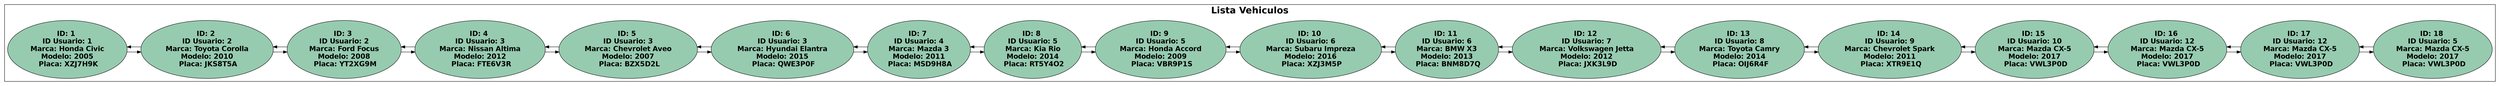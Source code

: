 digraph G {
    node [shape=ellipse];
    rankdir=LR;
    subgraph cluster_0 {
        label = "Lista Vehiculos";
        lalbelloc = "t";
        fontsize = 24;
        fontname = "Helvetica-Bold";
n0 [label = "ID: 1 \n ID Usuario: 1 \n Marca: Honda Civic \n Modelo: 2005 \n Placa: XZJ7H9K"style="filled" fillcolor="#96cbb0" fontname="Helvetica-Bold" fontsize = 18];
n1 [label = "ID: 2 \n ID Usuario: 2 \n Marca: Toyota Corolla \n Modelo: 2010 \n Placa: JKS8T5A"style="filled" fillcolor="#96cbb0" fontname="Helvetica-Bold" fontsize = 18];
n2 [label = "ID: 3 \n ID Usuario: 2 \n Marca: Ford Focus \n Modelo: 2008 \n Placa: YT2XG9M"style="filled" fillcolor="#96cbb0" fontname="Helvetica-Bold" fontsize = 18];
n3 [label = "ID: 4 \n ID Usuario: 3 \n Marca: Nissan Altima \n Modelo: 2012 \n Placa: FTE6V3R"style="filled" fillcolor="#96cbb0" fontname="Helvetica-Bold" fontsize = 18];
n4 [label = "ID: 5 \n ID Usuario: 3 \n Marca: Chevrolet Aveo \n Modelo: 2007 \n Placa: BZX5D2L"style="filled" fillcolor="#96cbb0" fontname="Helvetica-Bold" fontsize = 18];
n5 [label = "ID: 6 \n ID Usuario: 3 \n Marca: Hyundai Elantra \n Modelo: 2015 \n Placa: QWE3P0F"style="filled" fillcolor="#96cbb0" fontname="Helvetica-Bold" fontsize = 18];
n6 [label = "ID: 7 \n ID Usuario: 4 \n Marca: Mazda 3 \n Modelo: 2011 \n Placa: MSD9H8A"style="filled" fillcolor="#96cbb0" fontname="Helvetica-Bold" fontsize = 18];
n7 [label = "ID: 8 \n ID Usuario: 5 \n Marca: Kia Rio \n Modelo: 2014 \n Placa: RT5Y4O2"style="filled" fillcolor="#96cbb0" fontname="Helvetica-Bold" fontsize = 18];
n8 [label = "ID: 9 \n ID Usuario: 5 \n Marca: Honda Accord \n Modelo: 2009 \n Placa: VBR9P1S"style="filled" fillcolor="#96cbb0" fontname="Helvetica-Bold" fontsize = 18];
n9 [label = "ID: 10 \n ID Usuario: 6 \n Marca: Subaru Impreza \n Modelo: 2016 \n Placa: XZJ3M5P"style="filled" fillcolor="#96cbb0" fontname="Helvetica-Bold" fontsize = 18];
n10 [label = "ID: 11 \n ID Usuario: 6 \n Marca: BMW X3 \n Modelo: 2013 \n Placa: BNM8D7Q"style="filled" fillcolor="#96cbb0" fontname="Helvetica-Bold" fontsize = 18];
n11 [label = "ID: 12 \n ID Usuario: 7 \n Marca: Volkswagen Jetta \n Modelo: 2012 \n Placa: JXK3L9D"style="filled" fillcolor="#96cbb0" fontname="Helvetica-Bold" fontsize = 18];
n12 [label = "ID: 13 \n ID Usuario: 8 \n Marca: Toyota Camry \n Modelo: 2014 \n Placa: OIJ6R4F"style="filled" fillcolor="#96cbb0" fontname="Helvetica-Bold" fontsize = 18];
n13 [label = "ID: 14 \n ID Usuario: 9 \n Marca: Chevrolet Spark \n Modelo: 2011 \n Placa: XTR9E1Q"style="filled" fillcolor="#96cbb0" fontname="Helvetica-Bold" fontsize = 18];
n14 [label = "ID: 15 \n ID Usuario: 10 \n Marca: Mazda CX-5 \n Modelo: 2017 \n Placa: VWL3P0D"style="filled" fillcolor="#96cbb0" fontname="Helvetica-Bold" fontsize = 18];
n15 [label = "ID: 16 \n ID Usuario: 12 \n Marca: Mazda CX-5 \n Modelo: 2017 \n Placa: VWL3P0D"style="filled" fillcolor="#96cbb0" fontname="Helvetica-Bold" fontsize = 18];
n16 [label = "ID: 17 \n ID Usuario: 12 \n Marca: Mazda CX-5 \n Modelo: 2017 \n Placa: VWL3P0D"style="filled" fillcolor="#96cbb0" fontname="Helvetica-Bold" fontsize = 18];
n17 [label = "ID: 18 \n ID Usuario: 5 \n Marca: Mazda CX-5 \n Modelo: 2017 \n Placa: VWL3P0D"style="filled" fillcolor="#96cbb0" fontname="Helvetica-Bold" fontsize = 18];
        n0 -> n1;
        n1 -> n0;
        n1 -> n2;
        n2 -> n1;
        n2 -> n3;
        n3 -> n2;
        n3 -> n4;
        n4 -> n3;
        n4 -> n5;
        n5 -> n4;
        n5 -> n6;
        n6 -> n5;
        n6 -> n7;
        n7 -> n6;
        n7 -> n8;
        n8 -> n7;
        n8 -> n9;
        n9 -> n8;
        n9 -> n10;
        n10 -> n9;
        n10 -> n11;
        n11 -> n10;
        n11 -> n12;
        n12 -> n11;
        n12 -> n13;
        n13 -> n12;
        n13 -> n14;
        n14 -> n13;
        n14 -> n15;
        n15 -> n14;
        n15 -> n16;
        n16 -> n15;
        n16 -> n17;
        n17 -> n16;
    }
}
